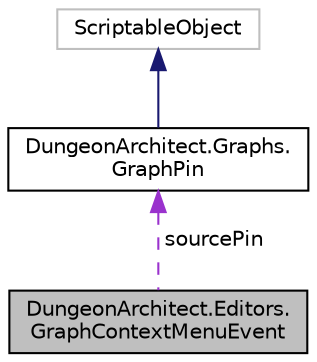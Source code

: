 digraph "DungeonArchitect.Editors.GraphContextMenuEvent"
{
  edge [fontname="Helvetica",fontsize="10",labelfontname="Helvetica",labelfontsize="10"];
  node [fontname="Helvetica",fontsize="10",shape=record];
  Node1 [label="DungeonArchitect.Editors.\lGraphContextMenuEvent",height=0.2,width=0.4,color="black", fillcolor="grey75", style="filled", fontcolor="black"];
  Node2 -> Node1 [dir="back",color="darkorchid3",fontsize="10",style="dashed",label=" sourcePin" ,fontname="Helvetica"];
  Node2 [label="DungeonArchitect.Graphs.\lGraphPin",height=0.2,width=0.4,color="black", fillcolor="white", style="filled",URL="$class_dungeon_architect_1_1_graphs_1_1_graph_pin.html",tooltip="A pin is used to connect a link to a node "];
  Node3 -> Node2 [dir="back",color="midnightblue",fontsize="10",style="solid",fontname="Helvetica"];
  Node3 [label="ScriptableObject",height=0.2,width=0.4,color="grey75", fillcolor="white", style="filled"];
}
